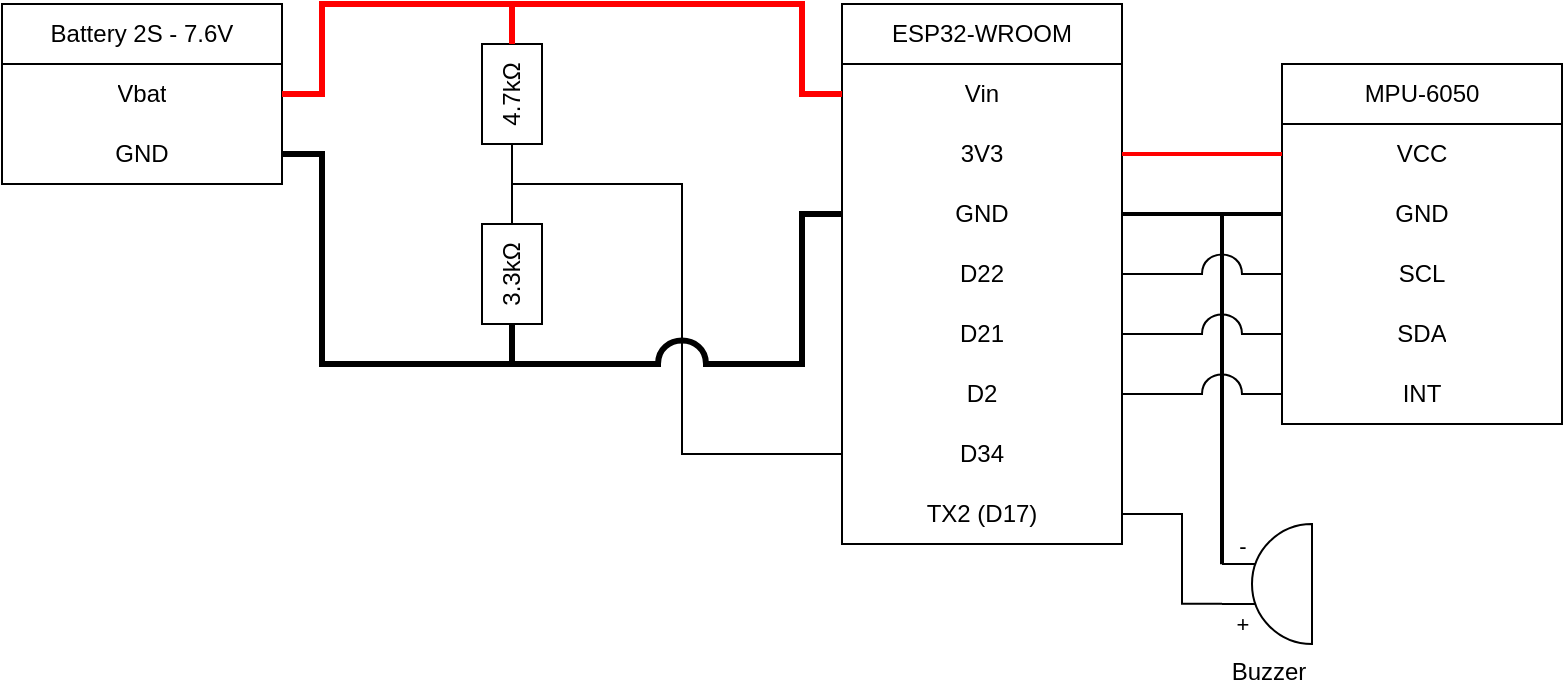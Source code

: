 <mxfile>
    <diagram id="5iYtu5lxS-ZNXTIGKPqZ" name="Page-1">
        <mxGraphModel dx="1114" dy="804" grid="1" gridSize="10" guides="1" tooltips="1" connect="1" arrows="1" fold="1" page="1" pageScale="1" pageWidth="850" pageHeight="1100" background="none" math="0" shadow="0">
            <root>
                <mxCell id="0"/>
                <mxCell id="1" parent="0"/>
                <mxCell id="3" value="ESP32-WROOM" style="swimlane;fontStyle=0;childLayout=stackLayout;horizontal=1;startSize=30;horizontalStack=0;resizeParent=1;resizeParentMax=0;resizeLast=0;collapsible=1;marginBottom=0;whiteSpace=wrap;html=1;" parent="1" vertex="1">
                    <mxGeometry x="460" y="30" width="140" height="270" as="geometry"/>
                </mxCell>
                <mxCell id="4" value="Vin" style="text;strokeColor=none;fillColor=none;align=center;verticalAlign=middle;spacingLeft=4;spacingRight=4;overflow=hidden;points=[[0,0.5],[1,0.5]];portConstraint=eastwest;rotatable=0;whiteSpace=wrap;html=1;" parent="3" vertex="1">
                    <mxGeometry y="30" width="140" height="30" as="geometry"/>
                </mxCell>
                <mxCell id="7" value="3V3" style="text;strokeColor=none;fillColor=none;align=center;verticalAlign=middle;spacingLeft=4;spacingRight=4;overflow=hidden;points=[[0,0.5],[1,0.5]];portConstraint=eastwest;rotatable=0;whiteSpace=wrap;html=1;" parent="3" vertex="1">
                    <mxGeometry y="60" width="140" height="30" as="geometry"/>
                </mxCell>
                <mxCell id="5" value="GND" style="text;strokeColor=none;fillColor=none;align=center;verticalAlign=middle;spacingLeft=4;spacingRight=4;overflow=hidden;points=[[0,0.5],[1,0.5]];portConstraint=eastwest;rotatable=0;whiteSpace=wrap;html=1;" parent="3" vertex="1">
                    <mxGeometry y="90" width="140" height="30" as="geometry"/>
                </mxCell>
                <mxCell id="8" value="D22" style="text;strokeColor=none;fillColor=none;align=center;verticalAlign=middle;spacingLeft=4;spacingRight=4;overflow=hidden;points=[[0,0.5],[1,0.5]];portConstraint=eastwest;rotatable=0;whiteSpace=wrap;html=1;" parent="3" vertex="1">
                    <mxGeometry y="120" width="140" height="30" as="geometry"/>
                </mxCell>
                <mxCell id="10" value="D21" style="text;strokeColor=none;fillColor=none;align=center;verticalAlign=middle;spacingLeft=4;spacingRight=4;overflow=hidden;points=[[0,0.5],[1,0.5]];portConstraint=eastwest;rotatable=0;whiteSpace=wrap;html=1;" parent="3" vertex="1">
                    <mxGeometry y="150" width="140" height="30" as="geometry"/>
                </mxCell>
                <mxCell id="59" value="D2" style="text;strokeColor=none;fillColor=none;align=center;verticalAlign=middle;spacingLeft=4;spacingRight=4;overflow=hidden;points=[[0,0.5],[1,0.5]];portConstraint=eastwest;rotatable=0;whiteSpace=wrap;html=1;" vertex="1" parent="3">
                    <mxGeometry y="180" width="140" height="30" as="geometry"/>
                </mxCell>
                <mxCell id="6" value="D34" style="text;strokeColor=none;fillColor=none;align=center;verticalAlign=middle;spacingLeft=4;spacingRight=4;overflow=hidden;points=[[0,0.5],[1,0.5]];portConstraint=eastwest;rotatable=0;whiteSpace=wrap;html=1;" parent="3" vertex="1">
                    <mxGeometry y="210" width="140" height="30" as="geometry"/>
                </mxCell>
                <mxCell id="9" value="TX2 (D17)" style="text;strokeColor=none;fillColor=none;align=center;verticalAlign=middle;spacingLeft=4;spacingRight=4;overflow=hidden;points=[[0,0.5],[1,0.5]];portConstraint=eastwest;rotatable=0;whiteSpace=wrap;html=1;" parent="3" vertex="1">
                    <mxGeometry y="240" width="140" height="30" as="geometry"/>
                </mxCell>
                <mxCell id="11" value="MPU-6050" style="swimlane;fontStyle=0;childLayout=stackLayout;horizontal=1;startSize=30;horizontalStack=0;resizeParent=1;resizeParentMax=0;resizeLast=0;collapsible=1;marginBottom=0;whiteSpace=wrap;html=1;" parent="1" vertex="1">
                    <mxGeometry x="680" y="60" width="140" height="180" as="geometry"/>
                </mxCell>
                <mxCell id="12" value="VCC" style="text;strokeColor=none;fillColor=none;align=center;verticalAlign=middle;spacingLeft=4;spacingRight=4;overflow=hidden;points=[[0,0.5],[1,0.5]];portConstraint=eastwest;rotatable=0;whiteSpace=wrap;html=1;" parent="11" vertex="1">
                    <mxGeometry y="30" width="140" height="30" as="geometry"/>
                </mxCell>
                <mxCell id="13" value="GND" style="text;strokeColor=none;fillColor=none;align=center;verticalAlign=middle;spacingLeft=4;spacingRight=4;overflow=hidden;points=[[0,0.5],[1,0.5]];portConstraint=eastwest;rotatable=0;whiteSpace=wrap;html=1;" parent="11" vertex="1">
                    <mxGeometry y="60" width="140" height="30" as="geometry"/>
                </mxCell>
                <mxCell id="14" value="SCL" style="text;strokeColor=none;fillColor=none;align=center;verticalAlign=middle;spacingLeft=4;spacingRight=4;overflow=hidden;points=[[0,0.5],[1,0.5]];portConstraint=eastwest;rotatable=0;whiteSpace=wrap;html=1;" parent="11" vertex="1">
                    <mxGeometry y="90" width="140" height="30" as="geometry"/>
                </mxCell>
                <mxCell id="15" value="SDA" style="text;strokeColor=none;fillColor=none;align=center;verticalAlign=middle;spacingLeft=4;spacingRight=4;overflow=hidden;points=[[0,0.5],[1,0.5]];portConstraint=eastwest;rotatable=0;whiteSpace=wrap;html=1;" parent="11" vertex="1">
                    <mxGeometry y="120" width="140" height="30" as="geometry"/>
                </mxCell>
                <mxCell id="16" value="INT" style="text;strokeColor=none;fillColor=none;align=center;verticalAlign=middle;spacingLeft=4;spacingRight=4;overflow=hidden;points=[[0,0.5],[1,0.5]];portConstraint=eastwest;rotatable=0;whiteSpace=wrap;html=1;" parent="11" vertex="1">
                    <mxGeometry y="150" width="140" height="30" as="geometry"/>
                </mxCell>
                <mxCell id="19" style="edgeStyle=orthogonalEdgeStyle;html=1;endArrow=none;endFill=0;rounded=0;strokeColor=#000000;strokeWidth=2;" parent="1" source="5" target="13" edge="1">
                    <mxGeometry relative="1" as="geometry">
                        <mxPoint x="640" y="220" as="targetPoint"/>
                    </mxGeometry>
                </mxCell>
                <mxCell id="20" style="edgeStyle=orthogonalEdgeStyle;html=1;endArrow=none;endFill=0;rounded=0;strokeColor=#FF0000;strokeWidth=2;" parent="1" source="7" target="12" edge="1">
                    <mxGeometry relative="1" as="geometry">
                        <mxPoint x="690" y="135" as="targetPoint"/>
                        <mxPoint x="540" y="115" as="sourcePoint"/>
                        <Array as="points">
                            <mxPoint x="660" y="105"/>
                            <mxPoint x="660" y="105"/>
                        </Array>
                    </mxGeometry>
                </mxCell>
                <mxCell id="24" value="Battery 2S - 7.6V" style="swimlane;fontStyle=0;childLayout=stackLayout;horizontal=1;startSize=30;horizontalStack=0;resizeParent=1;resizeParentMax=0;resizeLast=0;collapsible=1;marginBottom=0;whiteSpace=wrap;html=1;" parent="1" vertex="1">
                    <mxGeometry x="40" y="30" width="140" height="90" as="geometry"/>
                </mxCell>
                <mxCell id="28" value="Vbat" style="text;strokeColor=none;fillColor=none;align=center;verticalAlign=middle;spacingLeft=4;spacingRight=4;overflow=hidden;points=[[0,0.5],[1,0.5]];portConstraint=eastwest;rotatable=0;whiteSpace=wrap;html=1;" parent="24" vertex="1">
                    <mxGeometry y="30" width="140" height="30" as="geometry"/>
                </mxCell>
                <mxCell id="27" value="GND" style="text;strokeColor=none;fillColor=none;align=center;verticalAlign=middle;spacingLeft=4;spacingRight=4;overflow=hidden;points=[[0,0.5],[1,0.5]];portConstraint=eastwest;rotatable=0;whiteSpace=wrap;html=1;" parent="24" vertex="1">
                    <mxGeometry y="60" width="140" height="30" as="geometry"/>
                </mxCell>
                <mxCell id="30" style="edgeStyle=orthogonalEdgeStyle;html=1;endArrow=none;endFill=0;rounded=0;strokeColor=#FF0000;strokeWidth=3;" parent="1" source="28" target="4" edge="1">
                    <mxGeometry relative="1" as="geometry">
                        <mxPoint x="690" y="105.0" as="targetPoint"/>
                        <mxPoint x="590" y="145.0" as="sourcePoint"/>
                        <Array as="points">
                            <mxPoint x="200" y="75"/>
                            <mxPoint x="200" y="30"/>
                            <mxPoint x="440" y="30"/>
                            <mxPoint x="440" y="75"/>
                        </Array>
                    </mxGeometry>
                </mxCell>
                <mxCell id="55" value="3.3k&lt;span style=&quot;text-align: start;&quot;&gt;Ω&lt;/span&gt;" style="rounded=0;whiteSpace=wrap;html=1;rotation=-90;" vertex="1" parent="1">
                    <mxGeometry x="270" y="150" width="50" height="30" as="geometry"/>
                </mxCell>
                <mxCell id="56" value="4.7k&lt;span style=&quot;text-align: start;&quot;&gt;Ω&lt;/span&gt;" style="rounded=0;whiteSpace=wrap;html=1;rotation=-90;" vertex="1" parent="1">
                    <mxGeometry x="270" y="60" width="50" height="30" as="geometry"/>
                </mxCell>
                <mxCell id="57" value="Buzzer" style="pointerEvents=1;verticalLabelPosition=bottom;shadow=0;dashed=0;align=center;html=1;verticalAlign=top;shape=mxgraph.electrical.electro-mechanical.buzzer;flipH=1;" vertex="1" parent="1">
                    <mxGeometry x="650" y="290" width="45" height="60" as="geometry"/>
                </mxCell>
                <mxCell id="60" style="edgeStyle=orthogonalEdgeStyle;html=1;endArrow=none;endFill=0;rounded=0;entryX=1;entryY=0.665;entryDx=0;entryDy=0;entryPerimeter=0;" edge="1" parent="1" source="9" target="57">
                    <mxGeometry relative="1" as="geometry">
                        <mxPoint x="690" y="235" as="targetPoint"/>
                        <mxPoint x="610" y="235" as="sourcePoint"/>
                        <Array as="points">
                            <mxPoint x="630" y="285"/>
                            <mxPoint x="630" y="330"/>
                        </Array>
                    </mxGeometry>
                </mxCell>
                <mxCell id="63" value="+" style="edgeLabel;html=1;align=center;verticalAlign=middle;resizable=0;points=[];" vertex="1" connectable="0" parent="60">
                    <mxGeometry x="0.349" relative="1" as="geometry">
                        <mxPoint x="30" y="21" as="offset"/>
                    </mxGeometry>
                </mxCell>
                <mxCell id="64" style="edgeStyle=orthogonalEdgeStyle;html=1;endArrow=none;endFill=0;rounded=0;jumpStyle=arc;jumpSize=20;" edge="1" parent="1" source="56" target="55">
                    <mxGeometry relative="1" as="geometry">
                        <mxPoint x="470" y="145" as="targetPoint"/>
                        <mxPoint x="190" y="115" as="sourcePoint"/>
                        <Array as="points">
                            <mxPoint x="295" y="160"/>
                            <mxPoint x="295" y="160"/>
                        </Array>
                    </mxGeometry>
                </mxCell>
                <mxCell id="61" style="edgeStyle=orthogonalEdgeStyle;html=1;endArrow=none;endFill=0;rounded=0;entryX=1;entryY=0.335;entryDx=0;entryDy=0;entryPerimeter=0;jumpStyle=arc;jumpSize=20;strokeColor=#000000;strokeWidth=2;" edge="1" parent="1" source="5" target="57">
                    <mxGeometry relative="1" as="geometry">
                        <mxPoint x="435" y="289.9" as="targetPoint"/>
                        <mxPoint x="420" y="140" as="sourcePoint"/>
                        <Array as="points">
                            <mxPoint x="650" y="135"/>
                        </Array>
                    </mxGeometry>
                </mxCell>
                <mxCell id="62" value="-" style="edgeLabel;html=1;align=center;verticalAlign=middle;resizable=0;points=[];" vertex="1" connectable="0" parent="61">
                    <mxGeometry x="0.756" y="-1" relative="1" as="geometry">
                        <mxPoint x="11" y="18" as="offset"/>
                    </mxGeometry>
                </mxCell>
                <mxCell id="65" style="edgeStyle=orthogonalEdgeStyle;html=1;endArrow=none;endFill=0;rounded=0;jumpStyle=arc;jumpSize=20;strokeColor=#FF0000;strokeWidth=3;" edge="1" parent="1" source="56" target="28">
                    <mxGeometry relative="1" as="geometry">
                        <mxPoint x="305" y="150" as="targetPoint"/>
                        <mxPoint x="230" y="50" as="sourcePoint"/>
                        <Array as="points">
                            <mxPoint x="295" y="30"/>
                            <mxPoint x="200" y="30"/>
                            <mxPoint x="200" y="75"/>
                        </Array>
                    </mxGeometry>
                </mxCell>
                <mxCell id="66" style="edgeStyle=orthogonalEdgeStyle;html=1;endArrow=none;endFill=0;rounded=0;jumpStyle=arc;jumpSize=20;strokeColor=#000000;strokeWidth=3;" edge="1" parent="1" source="55" target="27">
                    <mxGeometry relative="1" as="geometry">
                        <mxPoint x="190" y="85" as="targetPoint"/>
                        <mxPoint x="230" y="170" as="sourcePoint"/>
                        <Array as="points">
                            <mxPoint x="295" y="210"/>
                            <mxPoint x="200" y="210"/>
                            <mxPoint x="200" y="105"/>
                        </Array>
                    </mxGeometry>
                </mxCell>
                <mxCell id="67" style="edgeStyle=orthogonalEdgeStyle;html=1;endArrow=none;endFill=0;rounded=0;jumpStyle=arc;jumpSize=20;" edge="1" parent="1" source="56" target="6">
                    <mxGeometry relative="1" as="geometry">
                        <mxPoint x="380" y="150" as="targetPoint"/>
                        <mxPoint x="320" y="90" as="sourcePoint"/>
                        <Array as="points">
                            <mxPoint x="295" y="120"/>
                            <mxPoint x="380" y="120"/>
                            <mxPoint x="380" y="255"/>
                        </Array>
                    </mxGeometry>
                </mxCell>
                <mxCell id="21" style="edgeStyle=orthogonalEdgeStyle;html=1;endArrow=none;endFill=0;rounded=0;jumpStyle=arc;jumpSize=20;" parent="1" source="59" target="16" edge="1">
                    <mxGeometry relative="1" as="geometry">
                        <mxPoint x="690" y="105.048" as="targetPoint"/>
                        <mxPoint x="540" y="145.048" as="sourcePoint"/>
                        <Array as="points"/>
                    </mxGeometry>
                </mxCell>
                <mxCell id="22" style="edgeStyle=orthogonalEdgeStyle;html=1;endArrow=none;endFill=0;rounded=0;jumpStyle=arc;jumpSize=20;" parent="1" source="10" target="15" edge="1">
                    <mxGeometry relative="1" as="geometry">
                        <mxPoint x="690" y="225" as="targetPoint"/>
                        <mxPoint x="540" y="175" as="sourcePoint"/>
                        <Array as="points">
                            <mxPoint x="650" y="195"/>
                            <mxPoint x="650" y="195"/>
                        </Array>
                    </mxGeometry>
                </mxCell>
                <mxCell id="23" style="edgeStyle=orthogonalEdgeStyle;html=1;endArrow=none;endFill=0;rounded=0;jumpStyle=arc;jumpSize=20;" parent="1" source="8" target="14" edge="1">
                    <mxGeometry relative="1" as="geometry">
                        <mxPoint x="690" y="195" as="targetPoint"/>
                        <mxPoint x="540" y="235" as="sourcePoint"/>
                        <Array as="points">
                            <mxPoint x="590" y="165"/>
                            <mxPoint x="590" y="155"/>
                        </Array>
                    </mxGeometry>
                </mxCell>
                <mxCell id="31" style="edgeStyle=orthogonalEdgeStyle;html=1;endArrow=none;endFill=0;rounded=0;jumpStyle=arc;jumpSize=20;strokeColor=#000000;strokeWidth=3;" parent="1" source="27" target="5" edge="1">
                    <mxGeometry relative="1" as="geometry">
                        <mxPoint x="450" y="84.947" as="targetPoint"/>
                        <mxPoint x="400" y="140" as="sourcePoint"/>
                        <Array as="points">
                            <mxPoint x="200" y="105"/>
                            <mxPoint x="200" y="210"/>
                            <mxPoint x="440" y="210"/>
                            <mxPoint x="440" y="135"/>
                        </Array>
                    </mxGeometry>
                </mxCell>
            </root>
        </mxGraphModel>
    </diagram>
</mxfile>